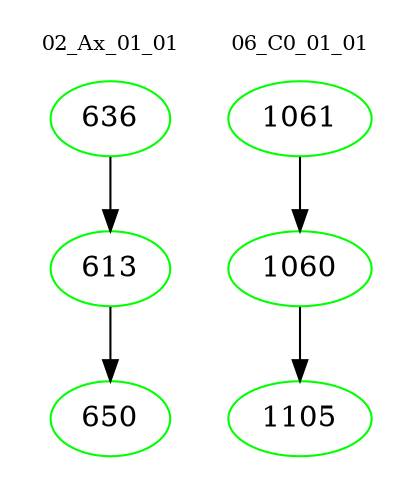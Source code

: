 digraph{
subgraph cluster_0 {
color = white
label = "02_Ax_01_01";
fontsize=10;
T0_636 [label="636", color="green"]
T0_636 -> T0_613 [color="black"]
T0_613 [label="613", color="green"]
T0_613 -> T0_650 [color="black"]
T0_650 [label="650", color="green"]
}
subgraph cluster_1 {
color = white
label = "06_C0_01_01";
fontsize=10;
T1_1061 [label="1061", color="green"]
T1_1061 -> T1_1060 [color="black"]
T1_1060 [label="1060", color="green"]
T1_1060 -> T1_1105 [color="black"]
T1_1105 [label="1105", color="green"]
}
}
